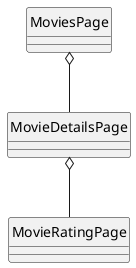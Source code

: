 @startuml
'https://plantuml.com/sequence-diagram

hide circles

class MoviesPage
class MovieDetailsPage
class MovieRatingPage

MovieRatingPage -up-o MovieDetailsPage
MoviesPage o-down- MovieDetailsPage
@enduml
